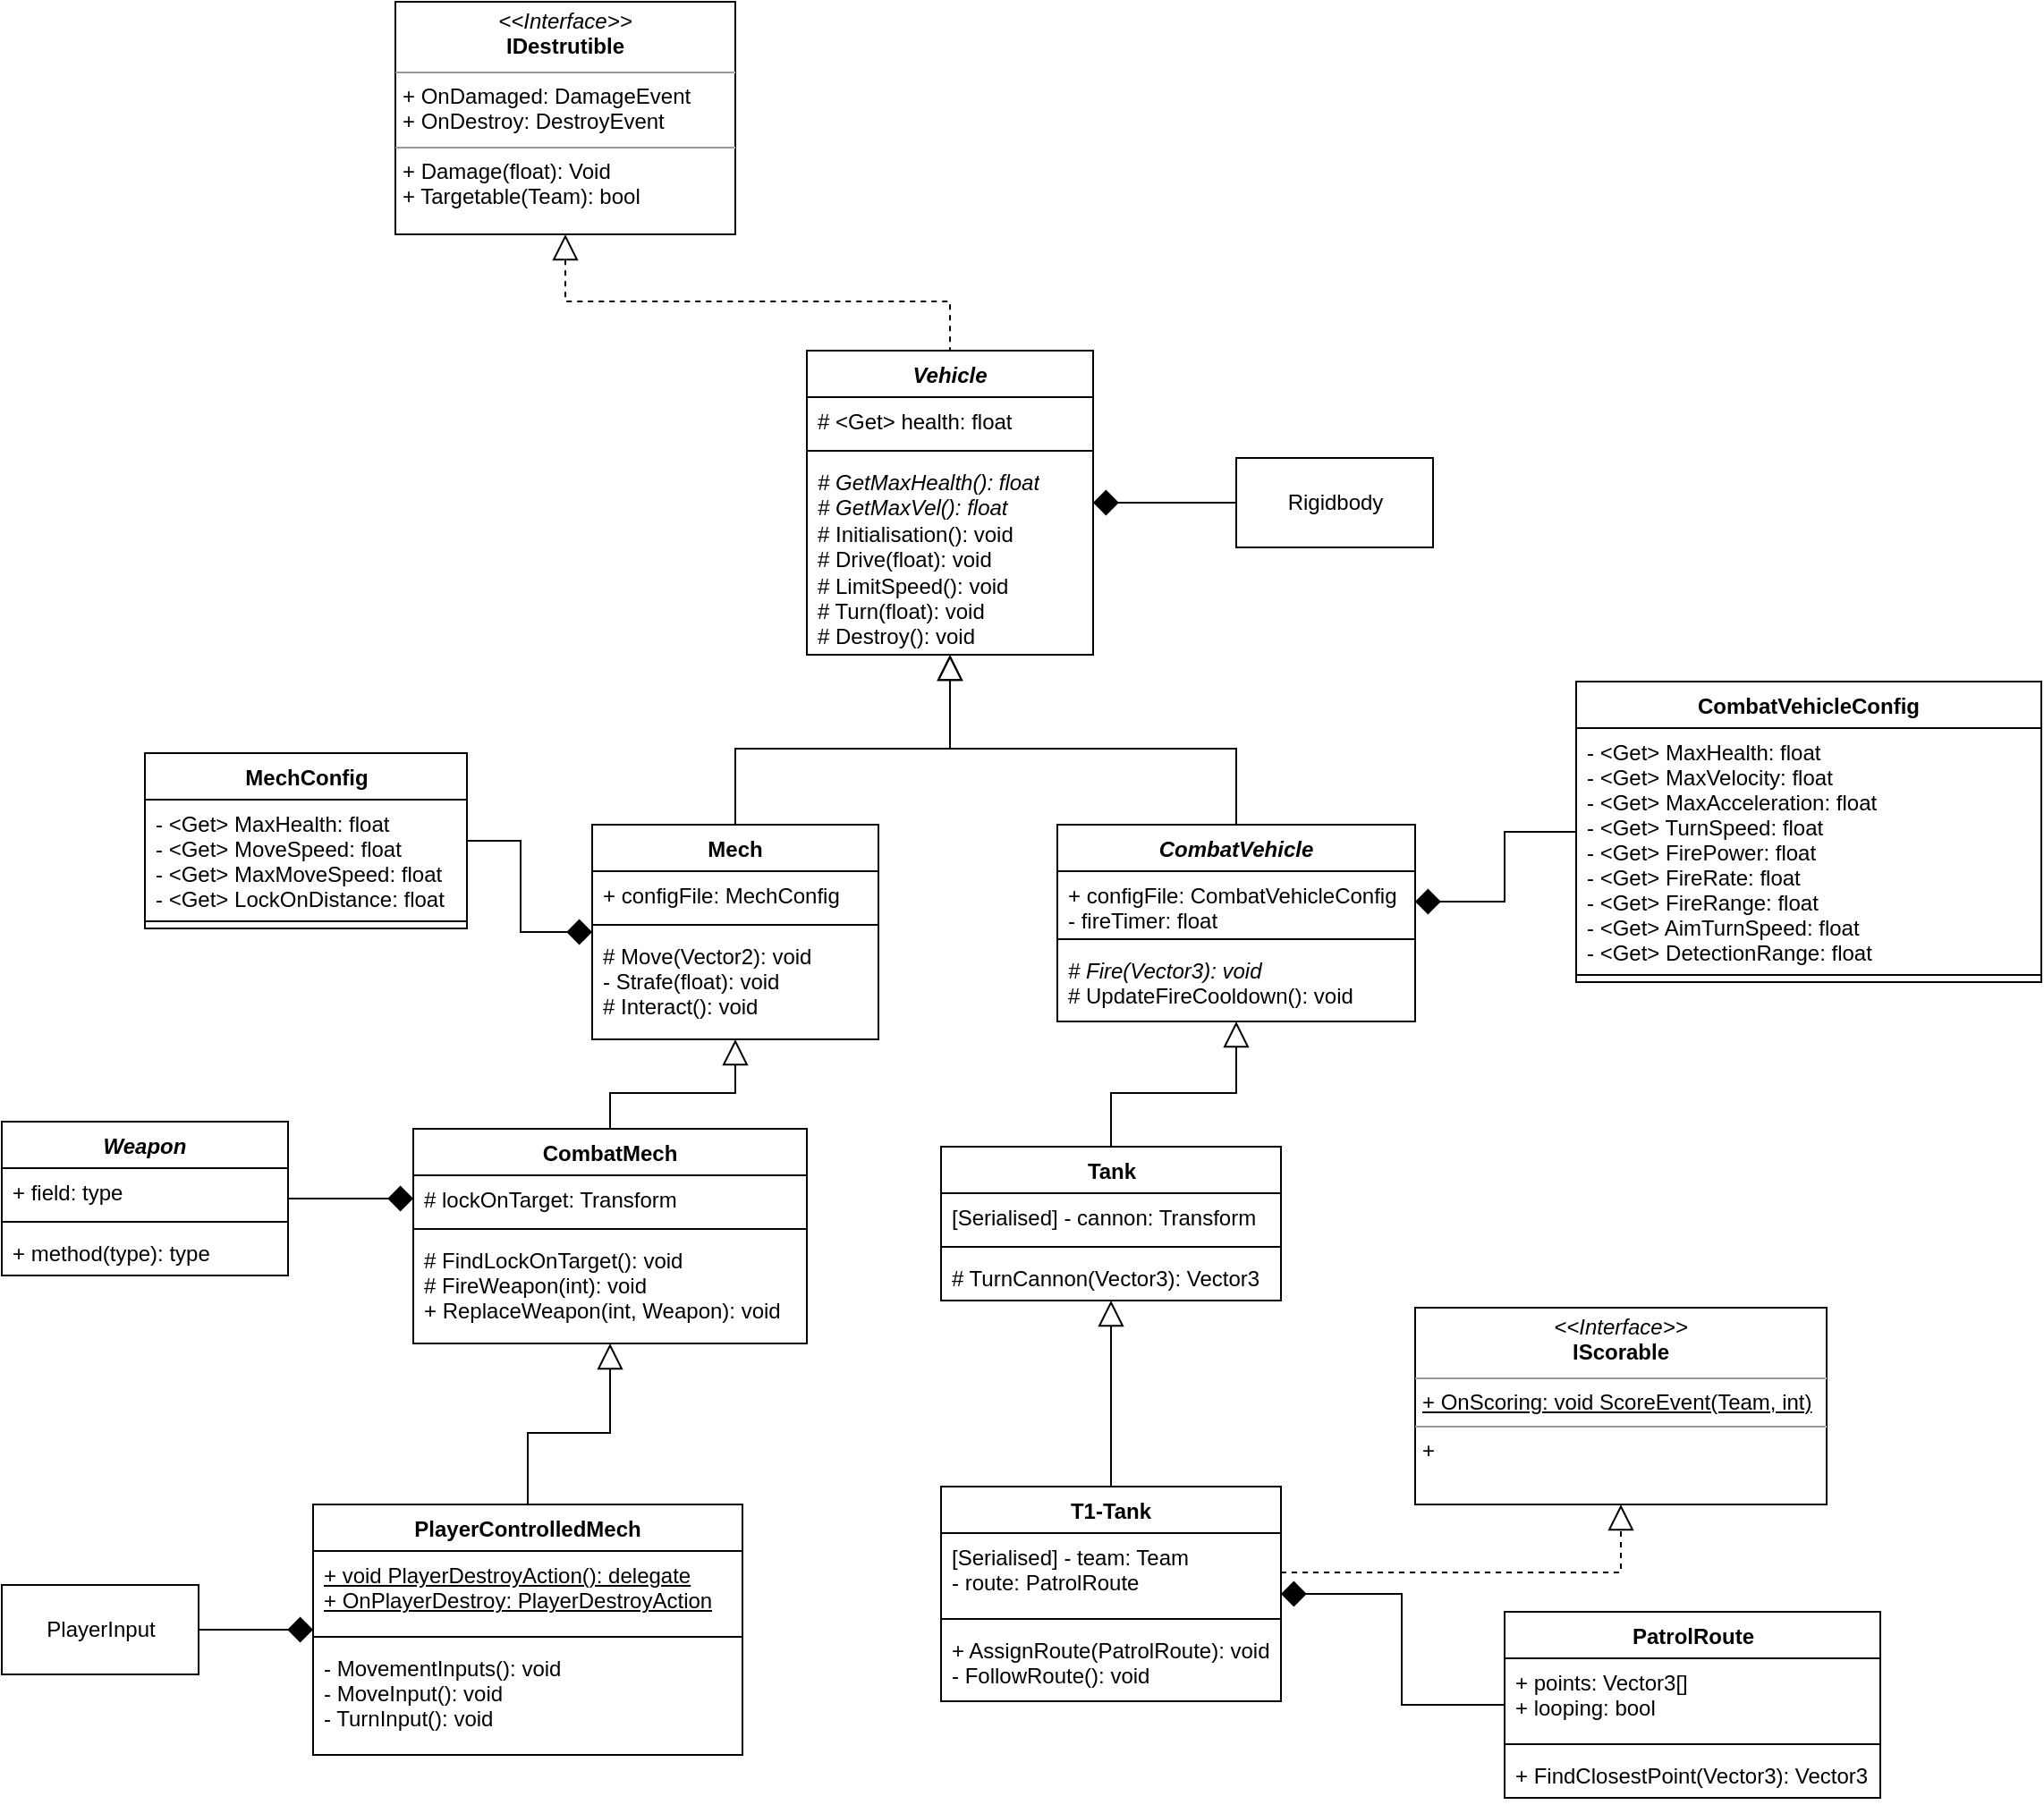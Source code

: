 <mxfile type="device" version="13.10.9" pages="2"><diagram id="-7HPnOR16BWb01fF3qtK" name="Vehicle"><mxGraphModel grid="1" shadow="0" math="0" pageHeight="1169" pageWidth="827" pageScale="1" page="0" fold="1" arrows="1" connect="1" tooltips="1" guides="1" gridSize="10" dy="544" dx="1438"><root><mxCell id="0"/><mxCell id="1" parent="0"/><mxCell id="H_HhHUgfAsrbI8HpLk13-12" parent="1" source="H_HhHUgfAsrbI8HpLk13-1" style="edgeStyle=orthogonalEdgeStyle;rounded=0;orthogonalLoop=1;jettySize=auto;html=1;startArrow=diamond;startFill=1;startSize=12;sourcePerimeterSpacing=0;endArrow=none;endFill=0;endSize=12;" edge="1" target="H_HhHUgfAsrbI8HpLk13-11"><mxGeometry as="geometry" relative="1"/></mxCell><mxCell id="H_HhHUgfAsrbI8HpLk13-14" parent="1" source="H_HhHUgfAsrbI8HpLk13-1" style="edgeStyle=orthogonalEdgeStyle;rounded=0;orthogonalLoop=1;jettySize=auto;html=1;startArrow=block;startFill=0;startSize=12;sourcePerimeterSpacing=0;endArrow=none;endFill=0;endSize=12;" edge="1" target="H_HhHUgfAsrbI8HpLk13-5"><mxGeometry as="geometry" relative="1"/></mxCell><mxCell id="H_HhHUgfAsrbI8HpLk13-1" value="Vehicle" parent="1" style="swimlane;fontStyle=3;align=center;verticalAlign=top;childLayout=stackLayout;horizontal=1;startSize=26;horizontalStack=0;resizeParent=1;resizeParentMax=0;resizeLast=0;collapsible=1;marginBottom=0;" vertex="1"><mxGeometry as="geometry" width="160" height="170" x="350" y="235"/></mxCell><mxCell id="H_HhHUgfAsrbI8HpLk13-2" value="# &lt;Get&gt; health: float" parent="H_HhHUgfAsrbI8HpLk13-1" style="text;strokeColor=none;fillColor=none;align=left;verticalAlign=top;spacingLeft=4;spacingRight=4;overflow=hidden;rotatable=0;points=[[0,0.5],[1,0.5]];portConstraint=eastwest;" vertex="1"><mxGeometry as="geometry" width="160" height="26" y="26"/></mxCell><mxCell id="H_HhHUgfAsrbI8HpLk13-3" value="" parent="H_HhHUgfAsrbI8HpLk13-1" style="line;strokeWidth=1;fillColor=none;align=left;verticalAlign=middle;spacingTop=-1;spacingLeft=3;spacingRight=3;rotatable=0;labelPosition=right;points=[];portConstraint=eastwest;" vertex="1"><mxGeometry as="geometry" width="160" height="8" y="52"/></mxCell><mxCell id="H_HhHUgfAsrbI8HpLk13-4" value="&lt;i&gt;# GetMaxHealth(): float&lt;br&gt;# GetMaxVel(): float&lt;/i&gt;&lt;br&gt;# Initialisation(): void&lt;br&gt;# Drive(float): void&lt;br&gt;# LimitSpeed(): void&lt;br&gt;# Turn(float): void&lt;br&gt;# Destroy(): void" parent="H_HhHUgfAsrbI8HpLk13-1" style="text;strokeColor=none;fillColor=none;align=left;verticalAlign=top;spacingLeft=4;spacingRight=4;overflow=hidden;rotatable=0;points=[[0,0.5],[1,0.5]];portConstraint=eastwest;html=1;" vertex="1"><mxGeometry as="geometry" width="160" height="110" y="60"/></mxCell><mxCell id="H_HhHUgfAsrbI8HpLk13-19" parent="1" source="H_HhHUgfAsrbI8HpLk13-5" style="edgeStyle=orthogonalEdgeStyle;rounded=0;orthogonalLoop=1;jettySize=auto;html=1;startArrow=block;startFill=0;startSize=12;sourcePerimeterSpacing=0;endArrow=none;endFill=0;endSize=12;" edge="1" target="H_HhHUgfAsrbI8HpLk13-15"><mxGeometry as="geometry" relative="1"/></mxCell><mxCell id="H_HhHUgfAsrbI8HpLk13-37" parent="1" source="H_HhHUgfAsrbI8HpLk13-5" style="edgeStyle=orthogonalEdgeStyle;rounded=0;orthogonalLoop=1;jettySize=auto;html=1;startArrow=diamond;startFill=1;startSize=12;sourcePerimeterSpacing=0;endArrow=none;endFill=0;endSize=12;" edge="1" target="H_HhHUgfAsrbI8HpLk13-33"><mxGeometry as="geometry" relative="1"/></mxCell><mxCell id="H_HhHUgfAsrbI8HpLk13-5" value="Mech" parent="1" style="swimlane;fontStyle=1;align=center;verticalAlign=top;childLayout=stackLayout;horizontal=1;startSize=26;horizontalStack=0;resizeParent=1;resizeParentMax=0;resizeLast=0;collapsible=1;marginBottom=0;" vertex="1"><mxGeometry as="geometry" width="160" height="120" x="230" y="500"/></mxCell><mxCell id="H_HhHUgfAsrbI8HpLk13-6" value="+ configFile: MechConfig" parent="H_HhHUgfAsrbI8HpLk13-5" style="text;strokeColor=none;fillColor=none;align=left;verticalAlign=top;spacingLeft=4;spacingRight=4;overflow=hidden;rotatable=0;points=[[0,0.5],[1,0.5]];portConstraint=eastwest;" vertex="1"><mxGeometry as="geometry" width="160" height="26" y="26"/></mxCell><mxCell id="H_HhHUgfAsrbI8HpLk13-7" value="" parent="H_HhHUgfAsrbI8HpLk13-5" style="line;strokeWidth=1;fillColor=none;align=left;verticalAlign=middle;spacingTop=-1;spacingLeft=3;spacingRight=3;rotatable=0;labelPosition=right;points=[];portConstraint=eastwest;" vertex="1"><mxGeometry as="geometry" width="160" height="8" y="52"/></mxCell><mxCell id="H_HhHUgfAsrbI8HpLk13-8" value="# Move(Vector2): void&#10;- Strafe(float): void&#10;# Interact(): void" parent="H_HhHUgfAsrbI8HpLk13-5" style="text;strokeColor=none;fillColor=none;align=left;verticalAlign=top;spacingLeft=4;spacingRight=4;overflow=hidden;rotatable=0;points=[[0,0.5],[1,0.5]];portConstraint=eastwest;" vertex="1"><mxGeometry as="geometry" width="160" height="60" y="60"/></mxCell><mxCell id="H_HhHUgfAsrbI8HpLk13-10" parent="1" source="H_HhHUgfAsrbI8HpLk13-9" style="edgeStyle=orthogonalEdgeStyle;rounded=0;orthogonalLoop=1;jettySize=auto;html=1;exitX=0.5;exitY=1;exitDx=0;exitDy=0;startArrow=block;startFill=0;endArrow=none;endFill=0;dashed=1;sourcePerimeterSpacing=0;startSize=12;endSize=12;" edge="1" target="H_HhHUgfAsrbI8HpLk13-1"><mxGeometry as="geometry" relative="1"/></mxCell><mxCell id="H_HhHUgfAsrbI8HpLk13-9" value="&lt;p style=&quot;margin: 0px ; margin-top: 4px ; text-align: center&quot;&gt;&lt;i&gt;&amp;lt;&amp;lt;Interface&amp;gt;&amp;gt;&lt;/i&gt;&lt;br&gt;&lt;b&gt;IDestrutible&lt;/b&gt;&lt;/p&gt;&lt;hr size=&quot;1&quot;&gt;&lt;p style=&quot;margin: 0px ; margin-left: 4px&quot;&gt;+ OnDamaged: DamageEvent&lt;br&gt;+ OnDestroy: DestroyEvent&lt;/p&gt;&lt;hr size=&quot;1&quot;&gt;&lt;p style=&quot;margin: 0px ; margin-left: 4px&quot;&gt;+ Damage(float): Void&lt;/p&gt;&lt;p style=&quot;margin: 0px ; margin-left: 4px&quot;&gt;+ Targetable(Team): bool&lt;/p&gt;" parent="1" style="verticalAlign=top;align=left;overflow=fill;fontSize=12;fontFamily=Helvetica;html=1;" vertex="1"><mxGeometry as="geometry" width="190" height="130" x="120" y="40"/></mxCell><mxCell id="H_HhHUgfAsrbI8HpLk13-11" value="Rigidbody" parent="1" style="html=1;" vertex="1"><mxGeometry as="geometry" width="110" height="50" x="590" y="295"/></mxCell><mxCell id="H_HhHUgfAsrbI8HpLk13-32" parent="1" source="H_HhHUgfAsrbI8HpLk13-15" style="edgeStyle=orthogonalEdgeStyle;rounded=0;orthogonalLoop=1;jettySize=auto;html=1;startArrow=block;startFill=0;startSize=12;sourcePerimeterSpacing=0;endArrow=none;endFill=0;endSize=12;" edge="1" target="H_HhHUgfAsrbI8HpLk13-26"><mxGeometry as="geometry" relative="1"/></mxCell><mxCell id="H_HhHUgfAsrbI8HpLk13-15" value="CombatMech" parent="1" style="swimlane;fontStyle=1;align=center;verticalAlign=top;childLayout=stackLayout;horizontal=1;startSize=26;horizontalStack=0;resizeParent=1;resizeParentMax=0;resizeLast=0;collapsible=1;marginBottom=0;" vertex="1"><mxGeometry as="geometry" width="220" height="120" x="130" y="670"/></mxCell><mxCell id="H_HhHUgfAsrbI8HpLk13-16" value="# lockOnTarget: Transform" parent="H_HhHUgfAsrbI8HpLk13-15" style="text;strokeColor=none;fillColor=none;align=left;verticalAlign=top;spacingLeft=4;spacingRight=4;overflow=hidden;rotatable=0;points=[[0,0.5],[1,0.5]];portConstraint=eastwest;" vertex="1"><mxGeometry as="geometry" width="220" height="26" y="26"/></mxCell><mxCell id="H_HhHUgfAsrbI8HpLk13-17" value="" parent="H_HhHUgfAsrbI8HpLk13-15" style="line;strokeWidth=1;fillColor=none;align=left;verticalAlign=middle;spacingTop=-1;spacingLeft=3;spacingRight=3;rotatable=0;labelPosition=right;points=[];portConstraint=eastwest;" vertex="1"><mxGeometry as="geometry" width="220" height="8" y="52"/></mxCell><mxCell id="H_HhHUgfAsrbI8HpLk13-18" value="# FindLockOnTarget(): void&#10;# FireWeapon(int): void&#10;+ ReplaceWeapon(int, Weapon): void" parent="H_HhHUgfAsrbI8HpLk13-15" style="text;strokeColor=none;fillColor=none;align=left;verticalAlign=top;spacingLeft=4;spacingRight=4;overflow=hidden;rotatable=0;points=[[0,0.5],[1,0.5]];portConstraint=eastwest;" vertex="1"><mxGeometry as="geometry" width="220" height="60" y="60"/></mxCell><mxCell id="H_HhHUgfAsrbI8HpLk13-21" value="Weapon" parent="1" style="swimlane;fontStyle=3;align=center;verticalAlign=top;childLayout=stackLayout;horizontal=1;startSize=26;horizontalStack=0;resizeParent=1;resizeParentMax=0;resizeLast=0;collapsible=1;marginBottom=0;" vertex="1"><mxGeometry as="geometry" width="160" height="86" x="-100" y="666"/></mxCell><mxCell id="H_HhHUgfAsrbI8HpLk13-22" value="+ field: type" parent="H_HhHUgfAsrbI8HpLk13-21" style="text;strokeColor=none;fillColor=none;align=left;verticalAlign=top;spacingLeft=4;spacingRight=4;overflow=hidden;rotatable=0;points=[[0,0.5],[1,0.5]];portConstraint=eastwest;" vertex="1"><mxGeometry as="geometry" width="160" height="26" y="26"/></mxCell><mxCell id="H_HhHUgfAsrbI8HpLk13-23" value="" parent="H_HhHUgfAsrbI8HpLk13-21" style="line;strokeWidth=1;fillColor=none;align=left;verticalAlign=middle;spacingTop=-1;spacingLeft=3;spacingRight=3;rotatable=0;labelPosition=right;points=[];portConstraint=eastwest;" vertex="1"><mxGeometry as="geometry" width="160" height="8" y="52"/></mxCell><mxCell id="H_HhHUgfAsrbI8HpLk13-24" value="+ method(type): type" parent="H_HhHUgfAsrbI8HpLk13-21" style="text;strokeColor=none;fillColor=none;align=left;verticalAlign=top;spacingLeft=4;spacingRight=4;overflow=hidden;rotatable=0;points=[[0,0.5],[1,0.5]];portConstraint=eastwest;" vertex="1"><mxGeometry as="geometry" width="160" height="26" y="60"/></mxCell><mxCell id="H_HhHUgfAsrbI8HpLk13-25" parent="1" source="H_HhHUgfAsrbI8HpLk13-16" style="edgeStyle=orthogonalEdgeStyle;rounded=0;orthogonalLoop=1;jettySize=auto;html=1;startArrow=diamond;startFill=1;startSize=12;sourcePerimeterSpacing=0;endArrow=none;endFill=0;endSize=12;" edge="1" target="H_HhHUgfAsrbI8HpLk13-21"><mxGeometry as="geometry" relative="1"/></mxCell><mxCell id="H_HhHUgfAsrbI8HpLk13-31" parent="1" source="H_HhHUgfAsrbI8HpLk13-26" style="edgeStyle=orthogonalEdgeStyle;rounded=0;orthogonalLoop=1;jettySize=auto;html=1;startArrow=diamond;startFill=1;startSize=12;sourcePerimeterSpacing=0;endArrow=none;endFill=0;endSize=12;" edge="1" target="H_HhHUgfAsrbI8HpLk13-30"><mxGeometry as="geometry" relative="1"/></mxCell><mxCell id="H_HhHUgfAsrbI8HpLk13-26" value="PlayerControlledMech" parent="1" style="swimlane;fontStyle=1;align=center;verticalAlign=top;childLayout=stackLayout;horizontal=1;startSize=26;horizontalStack=0;resizeParent=1;resizeParentMax=0;resizeLast=0;collapsible=1;marginBottom=0;" vertex="1"><mxGeometry as="geometry" width="240" height="140" x="74" y="880"/></mxCell><mxCell id="H_HhHUgfAsrbI8HpLk13-27" value="&lt;u&gt;+ void PlayerDestroyAction(): delegate&lt;br&gt;+ OnPlayerDestroy: PlayerDestroyAction&lt;/u&gt;" parent="H_HhHUgfAsrbI8HpLk13-26" style="text;strokeColor=none;fillColor=none;align=left;verticalAlign=top;spacingLeft=4;spacingRight=4;overflow=hidden;rotatable=0;points=[[0,0.5],[1,0.5]];portConstraint=eastwest;html=1;" vertex="1"><mxGeometry as="geometry" width="240" height="44" y="26"/></mxCell><mxCell id="H_HhHUgfAsrbI8HpLk13-28" value="" parent="H_HhHUgfAsrbI8HpLk13-26" style="line;strokeWidth=1;fillColor=none;align=left;verticalAlign=middle;spacingTop=-1;spacingLeft=3;spacingRight=3;rotatable=0;labelPosition=right;points=[];portConstraint=eastwest;" vertex="1"><mxGeometry as="geometry" width="240" height="8" y="70"/></mxCell><mxCell id="H_HhHUgfAsrbI8HpLk13-29" value="- MovementInputs(): void&#10;- MoveInput(): void&#10;- TurnInput(): void" parent="H_HhHUgfAsrbI8HpLk13-26" style="text;strokeColor=none;fillColor=none;align=left;verticalAlign=top;spacingLeft=4;spacingRight=4;overflow=hidden;rotatable=0;points=[[0,0.5],[1,0.5]];portConstraint=eastwest;" vertex="1"><mxGeometry as="geometry" width="240" height="62" y="78"/></mxCell><mxCell id="H_HhHUgfAsrbI8HpLk13-30" value="PlayerInput" parent="1" style="html=1;" vertex="1"><mxGeometry as="geometry" width="110" height="50" x="-100" y="925"/></mxCell><mxCell id="H_HhHUgfAsrbI8HpLk13-33" value="MechConfig" parent="1" style="swimlane;fontStyle=1;align=center;verticalAlign=top;childLayout=stackLayout;horizontal=1;startSize=26;horizontalStack=0;resizeParent=1;resizeParentMax=0;resizeLast=0;collapsible=1;marginBottom=0;html=1;" vertex="1"><mxGeometry as="geometry" width="180" height="98" x="-20" y="460"/></mxCell><mxCell id="H_HhHUgfAsrbI8HpLk13-34" value="- &lt;Get&gt; MaxHealth: float&#10;- &lt;Get&gt; MoveSpeed: float&#10;- &lt;Get&gt; MaxMoveSpeed: float&#10;- &lt;Get&gt; LockOnDistance: float" parent="H_HhHUgfAsrbI8HpLk13-33" style="text;strokeColor=none;fillColor=none;align=left;verticalAlign=top;spacingLeft=4;spacingRight=4;overflow=hidden;rotatable=0;points=[[0,0.5],[1,0.5]];portConstraint=eastwest;" vertex="1"><mxGeometry as="geometry" width="180" height="64" y="26"/></mxCell><mxCell id="H_HhHUgfAsrbI8HpLk13-35" value="" parent="H_HhHUgfAsrbI8HpLk13-33" style="line;strokeWidth=1;fillColor=none;align=left;verticalAlign=middle;spacingTop=-1;spacingLeft=3;spacingRight=3;rotatable=0;labelPosition=right;points=[];portConstraint=eastwest;" vertex="1"><mxGeometry as="geometry" width="180" height="8" y="90"/></mxCell><mxCell id="_CY9t4s2dS_QLHC7TRLV-1" value="&lt;p style=&quot;margin: 0px ; margin-top: 4px ; text-align: center&quot;&gt;&lt;i&gt;&amp;lt;&amp;lt;Interface&amp;gt;&amp;gt;&lt;/i&gt;&lt;br&gt;&lt;b&gt;IScorable&lt;/b&gt;&lt;/p&gt;&lt;hr size=&quot;1&quot;&gt;&lt;p style=&quot;margin: 0px ; margin-left: 4px&quot;&gt;&lt;u&gt;+ OnScoring: void ScoreEvent(Team, int)&lt;/u&gt;&lt;/p&gt;&lt;hr size=&quot;1&quot;&gt;&lt;p style=&quot;margin: 0px ; margin-left: 4px&quot;&gt;+&amp;nbsp;&lt;/p&gt;" parent="1" style="verticalAlign=top;align=left;overflow=fill;fontSize=12;fontFamily=Helvetica;html=1;" vertex="1"><mxGeometry as="geometry" width="230" height="110" x="690" y="770"/></mxCell><mxCell id="FZFU9gp1AALEurrodTvy-12" parent="1" source="_CY9t4s2dS_QLHC7TRLV-2" style="edgeStyle=orthogonalEdgeStyle;rounded=0;orthogonalLoop=1;jettySize=auto;html=1;exitX=0.5;exitY=0;exitDx=0;exitDy=0;startSize=12;endArrow=block;endFill=0;endSize=12;" edge="1" target="FZFU9gp1AALEurrodTvy-8"><mxGeometry as="geometry" relative="1"/></mxCell><mxCell id="_CY9t4s2dS_QLHC7TRLV-2" value="Tank" parent="1" style="swimlane;fontStyle=1;align=center;verticalAlign=top;childLayout=stackLayout;horizontal=1;startSize=26;horizontalStack=0;resizeParent=1;resizeParentMax=0;resizeLast=0;collapsible=1;marginBottom=0;html=1;" vertex="1"><mxGeometry as="geometry" width="190" height="86" x="425" y="680"/></mxCell><mxCell id="_CY9t4s2dS_QLHC7TRLV-3" value="[Serialised] - cannon: Transform" parent="_CY9t4s2dS_QLHC7TRLV-2" style="text;strokeColor=none;fillColor=none;align=left;verticalAlign=top;spacingLeft=4;spacingRight=4;overflow=hidden;rotatable=0;points=[[0,0.5],[1,0.5]];portConstraint=eastwest;" vertex="1"><mxGeometry as="geometry" width="190" height="26" y="26"/></mxCell><mxCell id="_CY9t4s2dS_QLHC7TRLV-4" value="" parent="_CY9t4s2dS_QLHC7TRLV-2" style="line;strokeWidth=1;fillColor=none;align=left;verticalAlign=middle;spacingTop=-1;spacingLeft=3;spacingRight=3;rotatable=0;labelPosition=right;points=[];portConstraint=eastwest;" vertex="1"><mxGeometry as="geometry" width="190" height="8" y="52"/></mxCell><mxCell id="_CY9t4s2dS_QLHC7TRLV-5" value="# TurnCannon(Vector3): Vector3" parent="_CY9t4s2dS_QLHC7TRLV-2" style="text;strokeColor=none;fillColor=none;align=left;verticalAlign=top;spacingLeft=4;spacingRight=4;overflow=hidden;rotatable=0;points=[[0,0.5],[1,0.5]];portConstraint=eastwest;" vertex="1"><mxGeometry as="geometry" width="190" height="26" y="60"/></mxCell><mxCell id="FZFU9gp1AALEurrodTvy-5" parent="1" source="FZFU9gp1AALEurrodTvy-1" style="edgeStyle=orthogonalEdgeStyle;rounded=0;orthogonalLoop=1;jettySize=auto;html=1;endArrow=block;endFill=0;endSize=12;startSize=12;" edge="1" target="_CY9t4s2dS_QLHC7TRLV-2"><mxGeometry as="geometry" relative="1"/></mxCell><mxCell id="8TNV9jMualqsCmimQPWe-1" parent="1" source="FZFU9gp1AALEurrodTvy-1" style="edgeStyle=orthogonalEdgeStyle;rounded=0;orthogonalLoop=1;jettySize=auto;html=1;startArrow=diamond;startFill=1;startSize=12;endArrow=none;endFill=0;endSize=12;" edge="1" target="ZSQdTtjCDAFMaD5OIH_--2"><mxGeometry as="geometry" relative="1"/></mxCell><mxCell id="FZFU9gp1AALEurrodTvy-1" value="T1-Tank" parent="1" style="swimlane;fontStyle=1;align=center;verticalAlign=top;childLayout=stackLayout;horizontal=1;startSize=26;horizontalStack=0;resizeParent=1;resizeParentMax=0;resizeLast=0;collapsible=1;marginBottom=0;" vertex="1"><mxGeometry as="geometry" width="190" height="120" x="425" y="870"/></mxCell><mxCell id="FZFU9gp1AALEurrodTvy-2" value="[Serialised] - team: Team&#10;- route: PatrolRoute" parent="FZFU9gp1AALEurrodTvy-1" style="text;strokeColor=none;fillColor=none;align=left;verticalAlign=top;spacingLeft=4;spacingRight=4;overflow=hidden;rotatable=0;points=[[0,0.5],[1,0.5]];portConstraint=eastwest;" vertex="1"><mxGeometry as="geometry" width="190" height="44" y="26"/></mxCell><mxCell id="FZFU9gp1AALEurrodTvy-3" value="" parent="FZFU9gp1AALEurrodTvy-1" style="line;strokeWidth=1;fillColor=none;align=left;verticalAlign=middle;spacingTop=-1;spacingLeft=3;spacingRight=3;rotatable=0;labelPosition=right;points=[];portConstraint=eastwest;" vertex="1"><mxGeometry as="geometry" width="190" height="8" y="70"/></mxCell><mxCell id="FZFU9gp1AALEurrodTvy-4" value="+ AssignRoute(PatrolRoute): void&#10;- FollowRoute(): void" parent="FZFU9gp1AALEurrodTvy-1" style="text;strokeColor=none;fillColor=none;align=left;verticalAlign=top;spacingLeft=4;spacingRight=4;overflow=hidden;rotatable=0;points=[[0,0.5],[1,0.5]];portConstraint=eastwest;" vertex="1"><mxGeometry as="geometry" width="190" height="42" y="78"/></mxCell><mxCell id="FZFU9gp1AALEurrodTvy-7" parent="1" source="FZFU9gp1AALEurrodTvy-2" style="edgeStyle=orthogonalEdgeStyle;rounded=0;orthogonalLoop=1;jettySize=auto;html=1;exitX=1;exitY=0.5;exitDx=0;exitDy=0;startSize=12;endArrow=block;endFill=0;endSize=12;dashed=1;" edge="1" target="_CY9t4s2dS_QLHC7TRLV-1"><mxGeometry as="geometry" relative="1"/></mxCell><mxCell id="FZFU9gp1AALEurrodTvy-13" parent="1" source="FZFU9gp1AALEurrodTvy-8" style="edgeStyle=orthogonalEdgeStyle;rounded=0;orthogonalLoop=1;jettySize=auto;html=1;startSize=12;endArrow=block;endFill=0;endSize=12;" edge="1" target="H_HhHUgfAsrbI8HpLk13-1"><mxGeometry as="geometry" relative="1"/></mxCell><mxCell id="FZFU9gp1AALEurrodTvy-8" value="CombatVehicle" parent="1" style="swimlane;fontStyle=3;align=center;verticalAlign=top;childLayout=stackLayout;horizontal=1;startSize=26;horizontalStack=0;resizeParent=1;resizeParentMax=0;resizeLast=0;collapsible=1;marginBottom=0;" vertex="1"><mxGeometry as="geometry" width="200" height="110" x="490" y="500"/></mxCell><mxCell id="FZFU9gp1AALEurrodTvy-9" value="+ configFile: CombatVehicleConfig&#10;- fireTimer: float" parent="FZFU9gp1AALEurrodTvy-8" style="text;strokeColor=none;fillColor=none;align=left;verticalAlign=top;spacingLeft=4;spacingRight=4;overflow=hidden;rotatable=0;points=[[0,0.5],[1,0.5]];portConstraint=eastwest;" vertex="1"><mxGeometry as="geometry" width="200" height="34" y="26"/></mxCell><mxCell id="FZFU9gp1AALEurrodTvy-10" value="" parent="FZFU9gp1AALEurrodTvy-8" style="line;strokeWidth=1;fillColor=none;align=left;verticalAlign=middle;spacingTop=-1;spacingLeft=3;spacingRight=3;rotatable=0;labelPosition=right;points=[];portConstraint=eastwest;" vertex="1"><mxGeometry as="geometry" width="200" height="8" y="60"/></mxCell><mxCell id="FZFU9gp1AALEurrodTvy-11" value="&lt;i&gt;# Fire(Vector3): void&lt;/i&gt;&lt;br&gt;# UpdateFireCooldown(): void" parent="FZFU9gp1AALEurrodTvy-8" style="text;strokeColor=none;fillColor=none;align=left;verticalAlign=top;spacingLeft=4;spacingRight=4;overflow=hidden;rotatable=0;points=[[0,0.5],[1,0.5]];portConstraint=eastwest;html=1;" vertex="1"><mxGeometry as="geometry" width="200" height="42" y="68"/></mxCell><mxCell id="FZFU9gp1AALEurrodTvy-14" value="CombatVehicleConfig" parent="1" style="swimlane;fontStyle=1;align=center;verticalAlign=top;childLayout=stackLayout;horizontal=1;startSize=26;horizontalStack=0;resizeParent=1;resizeParentMax=0;resizeLast=0;collapsible=1;marginBottom=0;" vertex="1"><mxGeometry as="geometry" width="260" height="168" x="780" y="420"/></mxCell><mxCell id="FZFU9gp1AALEurrodTvy-15" value="- &lt;Get&gt; MaxHealth: float&#10;- &lt;Get&gt; MaxVelocity: float&#10;- &lt;Get&gt; MaxAcceleration: float&#10;- &lt;Get&gt; TurnSpeed: float&#10;- &lt;Get&gt; FirePower: float&#10;- &lt;Get&gt; FireRate: float&#10;- &lt;Get&gt; FireRange: float&#10;- &lt;Get&gt; AimTurnSpeed: float&#10;- &lt;Get&gt; DetectionRange: float" parent="FZFU9gp1AALEurrodTvy-14" style="text;strokeColor=none;fillColor=none;align=left;verticalAlign=top;spacingLeft=4;spacingRight=4;overflow=hidden;rotatable=0;points=[[0,0.5],[1,0.5]];portConstraint=eastwest;" vertex="1"><mxGeometry as="geometry" width="260" height="134" y="26"/></mxCell><mxCell id="FZFU9gp1AALEurrodTvy-16" value="" parent="FZFU9gp1AALEurrodTvy-14" style="line;strokeWidth=1;fillColor=none;align=left;verticalAlign=middle;spacingTop=-1;spacingLeft=3;spacingRight=3;rotatable=0;labelPosition=right;points=[];portConstraint=eastwest;" vertex="1"><mxGeometry as="geometry" width="260" height="8" y="160"/></mxCell><mxCell id="FZFU9gp1AALEurrodTvy-18" parent="1" source="FZFU9gp1AALEurrodTvy-9" style="edgeStyle=orthogonalEdgeStyle;rounded=0;orthogonalLoop=1;jettySize=auto;html=1;startSize=12;endArrow=none;endFill=0;endSize=12;startArrow=diamond;startFill=1;" edge="1" target="FZFU9gp1AALEurrodTvy-14"><mxGeometry as="geometry" relative="1"/></mxCell><mxCell id="ZSQdTtjCDAFMaD5OIH_--2" value="PatrolRoute" parent="1" style="swimlane;fontStyle=1;align=center;verticalAlign=top;childLayout=stackLayout;horizontal=1;startSize=26;horizontalStack=0;resizeParent=1;resizeParentMax=0;resizeLast=0;collapsible=1;marginBottom=0;html=1;" vertex="1"><mxGeometry as="geometry" width="210" height="104" x="740" y="940"/></mxCell><mxCell id="ZSQdTtjCDAFMaD5OIH_--3" value="+ points: Vector3[]&#10;+ looping: bool" parent="ZSQdTtjCDAFMaD5OIH_--2" style="text;strokeColor=none;fillColor=none;align=left;verticalAlign=top;spacingLeft=4;spacingRight=4;overflow=hidden;rotatable=0;points=[[0,0.5],[1,0.5]];portConstraint=eastwest;" vertex="1"><mxGeometry as="geometry" width="210" height="44" y="26"/></mxCell><mxCell id="ZSQdTtjCDAFMaD5OIH_--4" value="" parent="ZSQdTtjCDAFMaD5OIH_--2" style="line;strokeWidth=1;fillColor=none;align=left;verticalAlign=middle;spacingTop=-1;spacingLeft=3;spacingRight=3;rotatable=0;labelPosition=right;points=[];portConstraint=eastwest;" vertex="1"><mxGeometry as="geometry" width="210" height="8" y="70"/></mxCell><mxCell id="ZSQdTtjCDAFMaD5OIH_--5" value="+ FindClosestPoint(Vector3): Vector3" parent="ZSQdTtjCDAFMaD5OIH_--2" style="text;strokeColor=none;fillColor=none;align=left;verticalAlign=top;spacingLeft=4;spacingRight=4;overflow=hidden;rotatable=0;points=[[0,0.5],[1,0.5]];portConstraint=eastwest;" vertex="1"><mxGeometry as="geometry" width="210" height="26" y="78"/></mxCell></root></mxGraphModel></diagram><diagram id="ncX-vsz4IHQwsWarPe91" name="ScoreSystem"><mxGraphModel grid="1" shadow="0" math="0" pageHeight="1169" pageWidth="827" pageScale="1" page="0" fold="1" arrows="1" connect="1" tooltips="1" guides="1" gridSize="10" dy="544" dx="1438"><root><mxCell id="01jYGHbTYhrZitWQROY1-0"/><mxCell id="01jYGHbTYhrZitWQROY1-1" parent="01jYGHbTYhrZitWQROY1-0"/><mxCell id="01jYGHbTYhrZitWQROY1-7" parent="01jYGHbTYhrZitWQROY1-1" source="01jYGHbTYhrZitWQROY1-2" style="edgeStyle=orthogonalEdgeStyle;rounded=0;orthogonalLoop=1;jettySize=auto;html=1;startArrow=none;startFill=0;startSize=12;sourcePerimeterSpacing=0;endArrow=open;endFill=0;endSize=12;dashed=1;" edge="1" target="01jYGHbTYhrZitWQROY1-3"><mxGeometry as="geometry" relative="1"/></mxCell><mxCell id="01jYGHbTYhrZitWQROY1-12" parent="01jYGHbTYhrZitWQROY1-1" source="01jYGHbTYhrZitWQROY1-2" style="edgeStyle=orthogonalEdgeStyle;rounded=0;orthogonalLoop=1;jettySize=auto;html=1;startArrow=none;startFill=0;startSize=12;sourcePerimeterSpacing=0;endArrow=classic;endFill=1;endSize=12;" edge="1" target="01jYGHbTYhrZitWQROY1-8"><mxGeometry as="geometry" relative="1"/></mxCell><mxCell id="01jYGHbTYhrZitWQROY1-2" value="&lt;p style=&quot;margin: 0px ; margin-top: 4px ; text-align: center&quot;&gt;&lt;i&gt;&amp;lt;&amp;lt;Interface&amp;gt;&amp;gt;&lt;/i&gt;&lt;br&gt;&lt;b&gt;IScorable&lt;/b&gt;&lt;/p&gt;&lt;hr size=&quot;1&quot;&gt;&lt;p style=&quot;margin: 0px ; margin-left: 4px&quot;&gt;&lt;u&gt;+ OnScoring: void ScoreEvent(Team, int)&lt;/u&gt;&lt;/p&gt;&lt;hr size=&quot;1&quot;&gt;&lt;p style=&quot;margin: 0px ; margin-left: 4px&quot;&gt;+&amp;nbsp;&lt;/p&gt;" parent="01jYGHbTYhrZitWQROY1-1" style="verticalAlign=top;align=left;overflow=fill;fontSize=12;fontFamily=Helvetica;html=1;" vertex="1"><mxGeometry as="geometry" width="230" height="110" x="60" y="230"/></mxCell><mxCell id="01jYGHbTYhrZitWQROY1-3" value="&lt;b&gt;Team&lt;/b&gt;" parent="01jYGHbTYhrZitWQROY1-1" style="swimlane;fontStyle=0;childLayout=stackLayout;horizontal=1;startSize=26;fillColor=none;horizontalStack=0;resizeParent=1;resizeParentMax=0;resizeLast=0;collapsible=1;marginBottom=0;html=1;" vertex="1"><mxGeometry as="geometry" width="140" height="80" x="150" y="70"/></mxCell><mxCell id="01jYGHbTYhrZitWQROY1-4" value="Neutral = -1&#10;Blue&#10;Red" parent="01jYGHbTYhrZitWQROY1-3" style="text;strokeColor=none;fillColor=none;align=left;verticalAlign=top;spacingLeft=4;spacingRight=4;overflow=hidden;rotatable=0;points=[[0,0.5],[1,0.5]];portConstraint=eastwest;" vertex="1"><mxGeometry as="geometry" width="140" height="54" y="26"/></mxCell><mxCell id="01jYGHbTYhrZitWQROY1-8" value="ScoreManager" parent="01jYGHbTYhrZitWQROY1-1" style="swimlane;fontStyle=1;align=center;verticalAlign=top;childLayout=stackLayout;horizontal=1;startSize=26;horizontalStack=0;resizeParent=1;resizeParentMax=0;resizeLast=0;collapsible=1;marginBottom=0;html=1;" vertex="1"><mxGeometry as="geometry" width="240" height="114" x="360" y="220"/></mxCell><mxCell id="01jYGHbTYhrZitWQROY1-9" value="+ scores: int[]&lt;br&gt;+ void ScoreChangeAction(): delegate&lt;br&gt;+ OnScoreChange: ScoreChangeAction" parent="01jYGHbTYhrZitWQROY1-8" style="text;strokeColor=none;fillColor=none;align=left;verticalAlign=top;spacingLeft=4;spacingRight=4;overflow=hidden;rotatable=0;points=[[0,0.5],[1,0.5]];portConstraint=eastwest;fontStyle=4;html=1;" vertex="1"><mxGeometry as="geometry" width="240" height="54" y="26"/></mxCell><mxCell id="01jYGHbTYhrZitWQROY1-10" value="" parent="01jYGHbTYhrZitWQROY1-8" style="line;strokeWidth=1;fillColor=none;align=left;verticalAlign=middle;spacingTop=-1;spacingLeft=3;spacingRight=3;rotatable=0;labelPosition=right;points=[];portConstraint=eastwest;" vertex="1"><mxGeometry as="geometry" width="240" height="8" y="80"/></mxCell><mxCell id="01jYGHbTYhrZitWQROY1-11" value="+ ChangeScore(Team, int): void" parent="01jYGHbTYhrZitWQROY1-8" style="text;strokeColor=none;fillColor=none;align=left;verticalAlign=top;spacingLeft=4;spacingRight=4;overflow=hidden;rotatable=0;points=[[0,0.5],[1,0.5]];portConstraint=eastwest;" vertex="1"><mxGeometry as="geometry" width="240" height="26" y="88"/></mxCell><mxCell id="01jYGHbTYhrZitWQROY1-14" parent="01jYGHbTYhrZitWQROY1-1" source="01jYGHbTYhrZitWQROY1-13" style="edgeStyle=orthogonalEdgeStyle;rounded=0;orthogonalLoop=1;jettySize=auto;html=1;startArrow=none;startFill=0;startSize=12;sourcePerimeterSpacing=0;endArrow=none;endFill=0;endSize=12;" edge="1" target="01jYGHbTYhrZitWQROY1-8"><mxGeometry as="geometry" relative="1"/></mxCell><mxCell id="01jYGHbTYhrZitWQROY1-13" value="&lt;p style=&quot;margin: 0px ; margin-top: 4px ; text-align: center&quot;&gt;&lt;i&gt;&amp;lt;&amp;lt;Interface&amp;gt;&amp;gt;&lt;/i&gt;&lt;br&gt;&lt;b&gt;IShop&lt;/b&gt;&lt;/p&gt;&lt;hr size=&quot;1&quot;&gt;&lt;p style=&quot;margin: 0px ; margin-left: 4px&quot;&gt;+&amp;nbsp;&lt;/p&gt;&lt;hr size=&quot;1&quot;&gt;&lt;p style=&quot;margin: 0px ; margin-left: 4px&quot;&gt;+ Buy(Team): bool&lt;/p&gt;" parent="01jYGHbTYhrZitWQROY1-1" style="verticalAlign=top;align=left;overflow=fill;fontSize=12;fontFamily=Helvetica;html=1;" vertex="1"><mxGeometry as="geometry" width="190" height="140" x="600" y="410"/></mxCell><mxCell id="01jYGHbTYhrZitWQROY1-15" value="&lt;p style=&quot;margin: 0px ; margin-top: 4px ; text-align: center&quot;&gt;&lt;i&gt;&amp;lt;&amp;lt;Interface&amp;gt;&amp;gt;&lt;/i&gt;&lt;br&gt;&lt;b&gt;IInteractable&lt;/b&gt;&lt;/p&gt;&lt;hr size=&quot;1&quot;&gt;&lt;p style=&quot;margin: 0px ; margin-left: 4px&quot;&gt;+&amp;nbsp;&lt;/p&gt;&lt;hr size=&quot;1&quot;&gt;&lt;p style=&quot;margin: 0px ; margin-left: 4px&quot;&gt;+ Interact(Team): void&lt;/p&gt;" parent="01jYGHbTYhrZitWQROY1-1" style="verticalAlign=top;align=left;overflow=fill;fontSize=12;fontFamily=Helvetica;html=1;" vertex="1"><mxGeometry as="geometry" width="190" height="140" x="280" y="410"/></mxCell><mxCell id="01jYGHbTYhrZitWQROY1-23" parent="01jYGHbTYhrZitWQROY1-1" source="01jYGHbTYhrZitWQROY1-16" style="edgeStyle=orthogonalEdgeStyle;rounded=0;orthogonalLoop=1;jettySize=auto;html=1;exitX=0.5;exitY=0;exitDx=0;exitDy=0;dashed=1;startArrow=none;startFill=0;startSize=12;sourcePerimeterSpacing=0;endArrow=block;endFill=0;endSize=12;" edge="1" target="01jYGHbTYhrZitWQROY1-13"><mxGeometry as="geometry" relative="1"/></mxCell><mxCell id="01jYGHbTYhrZitWQROY1-25" parent="01jYGHbTYhrZitWQROY1-1" source="01jYGHbTYhrZitWQROY1-16" style="edgeStyle=orthogonalEdgeStyle;rounded=0;orthogonalLoop=1;jettySize=auto;html=1;exitX=0.5;exitY=0;exitDx=0;exitDy=0;entryX=0.75;entryY=1;entryDx=0;entryDy=0;dashed=1;startArrow=none;startFill=0;startSize=12;sourcePerimeterSpacing=0;endArrow=block;endFill=0;endSize=12;" edge="1" target="01jYGHbTYhrZitWQROY1-15"><mxGeometry as="geometry" relative="1"/></mxCell><mxCell id="aUIn9baAUP3g39424bcG-1" parent="01jYGHbTYhrZitWQROY1-1" source="01jYGHbTYhrZitWQROY1-16" style="edgeStyle=orthogonalEdgeStyle;rounded=0;orthogonalLoop=1;jettySize=auto;html=1;startArrow=diamond;startFill=1;startSize=12;endArrow=none;endFill=0;endSize=12;" edge="1" target="aUIn9baAUP3g39424bcG-0"><mxGeometry as="geometry" relative="1"/></mxCell><mxCell id="01jYGHbTYhrZitWQROY1-16" value="TankShop" parent="01jYGHbTYhrZitWQROY1-1" style="swimlane;fontStyle=1;align=center;verticalAlign=top;childLayout=stackLayout;horizontal=1;startSize=26;horizontalStack=0;resizeParent=1;resizeParentMax=0;resizeLast=0;collapsible=1;marginBottom=0;html=1;" vertex="1"><mxGeometry as="geometry" width="160" height="86" x="380" y="680"/></mxCell><mxCell id="01jYGHbTYhrZitWQROY1-17" value="+ field: type" parent="01jYGHbTYhrZitWQROY1-16" style="text;strokeColor=none;fillColor=none;align=left;verticalAlign=top;spacingLeft=4;spacingRight=4;overflow=hidden;rotatable=0;points=[[0,0.5],[1,0.5]];portConstraint=eastwest;" vertex="1"><mxGeometry as="geometry" width="160" height="26" y="26"/></mxCell><mxCell id="01jYGHbTYhrZitWQROY1-18" value="" parent="01jYGHbTYhrZitWQROY1-16" style="line;strokeWidth=1;fillColor=none;align=left;verticalAlign=middle;spacingTop=-1;spacingLeft=3;spacingRight=3;rotatable=0;labelPosition=right;points=[];portConstraint=eastwest;" vertex="1"><mxGeometry as="geometry" width="160" height="8" y="52"/></mxCell><mxCell id="01jYGHbTYhrZitWQROY1-19" value="+ method(type): type" parent="01jYGHbTYhrZitWQROY1-16" style="text;strokeColor=none;fillColor=none;align=left;verticalAlign=top;spacingLeft=4;spacingRight=4;overflow=hidden;rotatable=0;points=[[0,0.5],[1,0.5]];portConstraint=eastwest;" vertex="1"><mxGeometry as="geometry" width="160" height="26" y="60"/></mxCell><mxCell id="T9NIcbNTDxo7UU5yrH2a-0" parent="01jYGHbTYhrZitWQROY1-1" source="01jYGHbTYhrZitWQROY1-26" style="edgeStyle=orthogonalEdgeStyle;rounded=0;orthogonalLoop=1;jettySize=auto;html=1;exitX=0.5;exitY=0;exitDx=0;exitDy=0;dashed=1;startArrow=none;startFill=0;startSize=12;sourcePerimeterSpacing=0;endArrow=block;endFill=0;endSize=12;" edge="1" target="01jYGHbTYhrZitWQROY1-2"><mxGeometry as="geometry" relative="1"/></mxCell><mxCell id="T9NIcbNTDxo7UU5yrH2a-1" parent="01jYGHbTYhrZitWQROY1-1" source="01jYGHbTYhrZitWQROY1-26" style="edgeStyle=orthogonalEdgeStyle;rounded=0;orthogonalLoop=1;jettySize=auto;html=1;exitX=0.5;exitY=0;exitDx=0;exitDy=0;entryX=0.25;entryY=1;entryDx=0;entryDy=0;dashed=1;startArrow=none;startFill=0;startSize=12;sourcePerimeterSpacing=0;endArrow=block;endFill=0;endSize=12;" edge="1" target="01jYGHbTYhrZitWQROY1-15"><mxGeometry as="geometry" relative="1"/></mxCell><mxCell id="2qUf8cHex3n4lPaSf3VZ-1" parent="01jYGHbTYhrZitWQROY1-1" source="01jYGHbTYhrZitWQROY1-26" style="edgeStyle=orthogonalEdgeStyle;rounded=0;orthogonalLoop=1;jettySize=auto;html=1;exitX=0.5;exitY=0;exitDx=0;exitDy=0;entryX=0.5;entryY=1;entryDx=0;entryDy=0;dashed=1;startArrow=none;startFill=0;startSize=12;sourcePerimeterSpacing=0;endArrow=block;endFill=0;endSize=12;" edge="1" target="2qUf8cHex3n4lPaSf3VZ-0"><mxGeometry as="geometry" relative="1"/></mxCell><mxCell id="01jYGHbTYhrZitWQROY1-26" value="CapturableTurret" parent="01jYGHbTYhrZitWQROY1-1" style="swimlane;fontStyle=1;align=center;verticalAlign=top;childLayout=stackLayout;horizontal=1;startSize=26;horizontalStack=0;resizeParent=1;resizeParentMax=0;resizeLast=0;collapsible=1;marginBottom=0;html=1;" vertex="1"><mxGeometry as="geometry" width="160" height="86" x="95" y="630"/></mxCell><mxCell id="01jYGHbTYhrZitWQROY1-27" value="- team: Team" parent="01jYGHbTYhrZitWQROY1-26" style="text;strokeColor=none;fillColor=none;align=left;verticalAlign=top;spacingLeft=4;spacingRight=4;overflow=hidden;rotatable=0;points=[[0,0.5],[1,0.5]];portConstraint=eastwest;" vertex="1"><mxGeometry as="geometry" width="160" height="26" y="26"/></mxCell><mxCell id="01jYGHbTYhrZitWQROY1-28" value="" parent="01jYGHbTYhrZitWQROY1-26" style="line;strokeWidth=1;fillColor=none;align=left;verticalAlign=middle;spacingTop=-1;spacingLeft=3;spacingRight=3;rotatable=0;labelPosition=right;points=[];portConstraint=eastwest;" vertex="1"><mxGeometry as="geometry" width="160" height="8" y="52"/></mxCell><mxCell id="01jYGHbTYhrZitWQROY1-29" value="+ method(type): type" parent="01jYGHbTYhrZitWQROY1-26" style="text;strokeColor=none;fillColor=none;align=left;verticalAlign=top;spacingLeft=4;spacingRight=4;overflow=hidden;rotatable=0;points=[[0,0.5],[1,0.5]];portConstraint=eastwest;" vertex="1"><mxGeometry as="geometry" width="160" height="26" y="60"/></mxCell><mxCell id="01jYGHbTYhrZitWQROY1-39" parent="01jYGHbTYhrZitWQROY1-1" source="01jYGHbTYhrZitWQROY1-35" style="edgeStyle=orthogonalEdgeStyle;rounded=0;orthogonalLoop=1;jettySize=auto;html=1;exitX=0.5;exitY=0;exitDx=0;exitDy=0;dashed=1;startArrow=none;startFill=0;startSize=12;sourcePerimeterSpacing=0;endArrow=block;endFill=0;endSize=12;" edge="1" target="01jYGHbTYhrZitWQROY1-13"><mxGeometry as="geometry" relative="1"/></mxCell><mxCell id="01jYGHbTYhrZitWQROY1-40" parent="01jYGHbTYhrZitWQROY1-1" source="01jYGHbTYhrZitWQROY1-35" style="edgeStyle=orthogonalEdgeStyle;rounded=0;orthogonalLoop=1;jettySize=auto;html=1;exitX=0.5;exitY=0;exitDx=0;exitDy=0;entryX=0.75;entryY=1;entryDx=0;entryDy=0;dashed=1;startArrow=none;startFill=0;startSize=12;sourcePerimeterSpacing=0;endArrow=block;endFill=0;endSize=12;" edge="1" target="01jYGHbTYhrZitWQROY1-15"><mxGeometry as="geometry" relative="1"/></mxCell><mxCell id="01jYGHbTYhrZitWQROY1-35" value="OutpostShop" parent="01jYGHbTYhrZitWQROY1-1" style="swimlane;fontStyle=1;align=center;verticalAlign=top;childLayout=stackLayout;horizontal=1;startSize=26;horizontalStack=0;resizeParent=1;resizeParentMax=0;resizeLast=0;collapsible=1;marginBottom=0;html=1;" vertex="1"><mxGeometry as="geometry" width="160" height="86" x="580" y="680"/></mxCell><mxCell id="01jYGHbTYhrZitWQROY1-36" value="+ field: type" parent="01jYGHbTYhrZitWQROY1-35" style="text;strokeColor=none;fillColor=none;align=left;verticalAlign=top;spacingLeft=4;spacingRight=4;overflow=hidden;rotatable=0;points=[[0,0.5],[1,0.5]];portConstraint=eastwest;" vertex="1"><mxGeometry as="geometry" width="160" height="26" y="26"/></mxCell><mxCell id="01jYGHbTYhrZitWQROY1-37" value="" parent="01jYGHbTYhrZitWQROY1-35" style="line;strokeWidth=1;fillColor=none;align=left;verticalAlign=middle;spacingTop=-1;spacingLeft=3;spacingRight=3;rotatable=0;labelPosition=right;points=[];portConstraint=eastwest;" vertex="1"><mxGeometry as="geometry" width="160" height="8" y="52"/></mxCell><mxCell id="01jYGHbTYhrZitWQROY1-38" value="+ method(type): type" parent="01jYGHbTYhrZitWQROY1-35" style="text;strokeColor=none;fillColor=none;align=left;verticalAlign=top;spacingLeft=4;spacingRight=4;overflow=hidden;rotatable=0;points=[[0,0.5],[1,0.5]];portConstraint=eastwest;" vertex="1"><mxGeometry as="geometry" width="160" height="26" y="60"/></mxCell><mxCell id="2qUf8cHex3n4lPaSf3VZ-0" value="&lt;p style=&quot;margin: 0px ; margin-top: 4px ; text-align: center&quot;&gt;&lt;i&gt;&amp;lt;&amp;lt;Interface&amp;gt;&amp;gt;&lt;/i&gt;&lt;br&gt;&lt;b&gt;IDestrutible&lt;/b&gt;&lt;/p&gt;&lt;hr size=&quot;1&quot;&gt;&lt;p style=&quot;margin: 0px ; margin-left: 4px&quot;&gt;+ OnDamaged: DamageEvent&lt;br&gt;+ OnDestroy: DestroyEvent&lt;/p&gt;&lt;hr size=&quot;1&quot;&gt;&lt;p style=&quot;margin: 0px ; margin-left: 4px&quot;&gt;+ Damage(float): Void&lt;/p&gt;&lt;p style=&quot;margin: 0px ; margin-left: 4px&quot;&gt;+ Targetable(Team): bool&lt;/p&gt;" parent="01jYGHbTYhrZitWQROY1-1" style="verticalAlign=top;align=left;overflow=fill;fontSize=12;fontFamily=Helvetica;html=1;" vertex="1"><mxGeometry as="geometry" width="190" height="130" x="-70" y="410"/></mxCell><mxCell id="aUIn9baAUP3g39424bcG-0" value="&lt;b&gt;PatrolRoute&lt;/b&gt;" parent="01jYGHbTYhrZitWQROY1-1" style="html=1;" vertex="1"><mxGeometry as="geometry" width="110" height="50" x="200" y="766"/></mxCell></root></mxGraphModel></diagram></mxfile>